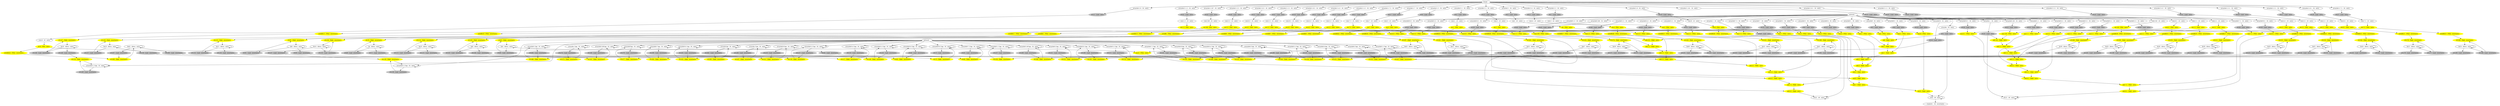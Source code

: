 digraph G {
		"arrayidx11.1.2 : 34 : entry" -> "$%45 : Load : entry" 
		"$%45 : Load : entry" [color = gray style=filled];
		"$%45 : Load : entry" -> "conv.1.2 : 43 : entry" 
		"conv.1.2 : 43 : entry" -> "div.1.2 : FDiv : entry" 
		"div.1.2 : FDiv : entry" [color = yellow style=filled];
		"div.1.2 : FDiv : entry" -> "mul.1.2 : FMul : entry" 
		"div.1.2 : FDiv : entry" -> "m0diffe15 : FMul : invertentry" 
		"mul.1.2 : FMul : entry" [color = yellow style=filled];
		"mul.1.2 : FMul : entry" -> "add.1.2 : FAdd : entry" 
		"add.1.2 : FAdd : entry" [color = yellow style=filled];
		"add.1.2 : FAdd : entry" -> "add.2.2 : FAdd : entry" 
		"arrayidx9.2.2 : 34 : entry" -> "$%46 : Load : entry" 
		"$%46 : Load : entry" [color = gray style=filled];
		"$%46 : Load : entry" -> "mul.2.2 : FMul : entry" 
		"arrayidx11.2.2 : 34 : entry" -> "$%47 : Load : entry" 
		"$%47 : Load : entry" [color = gray style=filled];
		"$%47 : Load : entry" -> "conv.2.2 : 43 : entry" 
		"conv.2.2 : 43 : entry" -> "div.2.2 : FDiv : entry" 
		"div.2.2 : FDiv : entry" [color = yellow style=filled];
		"div.2.2 : FDiv : entry" -> "mul.2.2 : FMul : entry" 
		"div.2.2 : FDiv : entry" -> "m0diffe13 : FMul : invertentry" 
		"mul.2.2 : FMul : entry" [color = yellow style=filled];
		"mul.2.2 : FMul : entry" -> "add.2.2 : FAdd : entry" 
		"add.2.2 : FAdd : entry" [color = yellow style=filled];
		"add.2.2 : FAdd : entry" -> "add.3.2 : FAdd : entry" 
		"arrayidx9.3.2 : 34 : entry" -> "$%48 : Load : entry" 
		"$%48 : Load : entry" [color = gray style=filled];
		"$%48 : Load : entry" -> "mul.3.2 : FMul : entry" 
		"arrayidx11.3.2 : 34 : entry" -> "$%49 : Load : entry" 
		"$%49 : Load : entry" [color = gray style=filled];
		"$%49 : Load : entry" -> "conv.3.2 : 43 : entry" 
		"conv.3.2 : 43 : entry" -> "div.3.2 : FDiv : entry" 
		"div.3.2 : FDiv : entry" [color = yellow style=filled];
		"div.3.2 : FDiv : entry" -> "mul.3.2 : FMul : entry" 
		"div.3.2 : FDiv : entry" -> "m0diffe11 : FMul : invertentry" 
		"mul.3.2 : FMul : entry" [color = yellow style=filled];
		"mul.3.2 : FMul : entry" -> "add.3.2 : FAdd : entry" 
		"add.3.2 : FAdd : entry" [color = yellow style=filled];
		"add.3.2 : FAdd : entry" -> "add.4.2 : FAdd : entry" 
		"arrayidx9.4.2 : 34 : entry" -> "$%50 : Load : entry" 
		"$%50 : Load : entry" [color = gray style=filled];
		"$%50 : Load : entry" -> "mul.4.2 : FMul : entry" 
		"arrayidx11.4.2 : 34 : entry" -> "$%51 : Load : entry" 
		"$%51 : Load : entry" [color = gray style=filled];
		"$%51 : Load : entry" -> "conv.4.2 : 43 : entry" 
		"conv.4.2 : 43 : entry" -> "div.4.2 : FDiv : entry" 
		"div.4.2 : FDiv : entry" [color = yellow style=filled];
		"div.4.2 : FDiv : entry" -> "mul.4.2 : FMul : entry" 
		"div.4.2 : FDiv : entry" -> "m0diffe9 : FMul : invertentry" 
		"mul.4.2 : FMul : entry" [color = yellow style=filled];
		"mul.4.2 : FMul : entry" -> "add.4.2 : FAdd : entry" 
		"add.4.2 : FAdd : entry" [color = yellow style=filled];
		"add.4.2 : FAdd : entry" -> "add.5.2 : FAdd : entry" 
		"arrayidx9.5.2 : 34 : entry" -> "$%52 : Load : entry" 
		"$%52 : Load : entry" [color = gray style=filled];
		"$%52 : Load : entry" -> "mul.5.2 : FMul : entry" 
		"arrayidx11.5.2 : 34 : entry" -> "$%53 : Load : entry" 
		"$%53 : Load : entry" [color = gray style=filled];
		"$%53 : Load : entry" -> "conv.5.2 : 43 : entry" 
		"conv.5.2 : 43 : entry" -> "div.5.2 : FDiv : entry" 
		"div.5.2 : FDiv : entry" [color = yellow style=filled];
		"div.5.2 : FDiv : entry" -> "mul.5.2 : FMul : entry" 
		"div.5.2 : FDiv : entry" -> "m0diffe7 : FMul : invertentry" 
		"mul.5.2 : FMul : entry" [color = yellow style=filled];
		"mul.5.2 : FMul : entry" -> "add.5.2 : FAdd : entry" 
		"add.5.2 : FAdd : entry" [color = yellow style=filled];
		"add.5.2 : FAdd : entry" -> "add.6.2 : FAdd : entry" 
		"arrayidx9.6.2 : 34 : entry" -> "$%54 : Load : entry" 
		"$%54 : Load : entry" [color = gray style=filled];
		"$%54 : Load : entry" -> "mul.6.2 : FMul : entry" 
		"arrayidx11.6.2 : 34 : entry" -> "$%55 : Load : entry" 
		"$%55 : Load : entry" [color = gray style=filled];
		"$%55 : Load : entry" -> "conv.6.2 : 43 : entry" 
		"conv.6.2 : 43 : entry" -> "div.6.2 : FDiv : entry" 
		"div.6.2 : FDiv : entry" [color = yellow style=filled];
		"div.6.2 : FDiv : entry" -> "mul.6.2 : FMul : entry" 
		"div.6.2 : FDiv : entry" -> "m0diffe5 : FMul : invertentry" 
		"mul.6.2 : FMul : entry" [color = yellow style=filled];
		"mul.6.2 : FMul : entry" -> "add.6.2 : FAdd : entry" 
		"add.6.2 : FAdd : entry" [color = yellow style=filled];
		"add.6.2 : FAdd : entry" -> "add.7.2 : FAdd : entry" 
		"arrayidx9.7.2 : 34 : entry" -> "$%56 : Load : entry" 
		"$%56 : Load : entry" [color = gray style=filled];
		"$%56 : Load : entry" -> "mul.7.2 : FMul : entry" 
		"arrayidx11.7.2 : 34 : entry" -> "$%57 : Load : entry" 
		"$%57 : Load : entry" [color = gray style=filled];
		"$%57 : Load : entry" -> "conv.7.2 : 43 : entry" 
		"conv.7.2 : 43 : entry" -> "div.7.2 : FDiv : entry" 
		"div.7.2 : FDiv : entry" [color = yellow style=filled];
		"div.7.2 : FDiv : entry" -> "mul.7.2 : FMul : entry" 
		"div.7.2 : FDiv : entry" -> "m0diffe3 : FMul : invertentry" 
		"mul.7.2 : FMul : entry" [color = yellow style=filled];
		"mul.7.2 : FMul : entry" -> "add.7.2 : FAdd : entry" 
		"add.7.2 : FAdd : entry" [color = yellow style=filled];
		"add.7.2 : FAdd : entry" -> "add.8.2 : FAdd : entry" 
		"arrayidx9.8.2 : 34 : entry" -> "$%58 : Load : entry" 
		"$%72 : Load : invertentry" [color = gray style=filled];
		"$%72 : Load : invertentry" -> "$%73 : FAdd : invertentry" 
		"$%127 : Load : invertentry" [color = gray style=filled];
		"$%127 : Load : invertentry" -> "$%128 : FAdd : invertentry" 
		"conv.3 : 43 : entry" -> "div.3 : FDiv : entry" 
		"add.3 : FAdd : entry" [color = yellow style=filled];
		"add.3 : FAdd : entry" -> "add.4 : FAdd : entry" 
		"arrayidx9.4 : 34 : entry" -> "$%10 : Load : entry" 
		"$%10 : Load : entry" [color = gray style=filled];
		"$%10 : Load : entry" -> "mul.4 : FMul : entry" 
		"arrayidx11.4 : 34 : entry" -> "$%11 : Load : entry" 
		"$%11 : Load : entry" [color = gray style=filled];
		"$%11 : Load : entry" -> "conv.4 : 43 : entry" 
		"conv.4 : 43 : entry" -> "div.4 : FDiv : entry" 
		"div.4 : FDiv : entry" [color = yellow style=filled];
		"div.4 : FDiv : entry" -> "mul.4 : FMul : entry" 
		"div.4 : FDiv : entry" -> "m0diffe48 : FMul : invertentry" 
		"mul.4 : FMul : entry" [color = yellow style=filled];
		"mul.4 : FMul : entry" -> "add.4 : FAdd : entry" 
		"add.4 : FAdd : entry" [color = yellow style=filled];
		"add.4 : FAdd : entry" -> "add.5 : FAdd : entry" 
		"arrayidx9.5 : 34 : entry" -> "$%12 : Load : entry" 
		"$%12 : Load : entry" [color = gray style=filled];
		"$%12 : Load : entry" -> "mul.5 : FMul : entry" 
		"arrayidx11.5 : 34 : entry" -> "$%13 : Load : entry" 
		"$%13 : Load : entry" [color = gray style=filled];
		"$%13 : Load : entry" -> "conv.5 : 43 : entry" 
		"conv.5 : 43 : entry" -> "div.5 : FDiv : entry" 
		"div.5 : FDiv : entry" [color = yellow style=filled];
		"div.5 : FDiv : entry" -> "mul.5 : FMul : entry" 
		"div.5 : FDiv : entry" -> "m0diffe46 : FMul : invertentry" 
		"mul.5 : FMul : entry" [color = yellow style=filled];
		"mul.5 : FMul : entry" -> "add.5 : FAdd : entry" 
		"add.5 : FAdd : entry" [color = yellow style=filled];
		"add.5 : FAdd : entry" -> "add.6 : FAdd : entry" 
		"arrayidx9.6 : 34 : entry" -> "$%14 : Load : entry" 
		"$%14 : Load : entry" [color = gray style=filled];
		"$%14 : Load : entry" -> "mul.6 : FMul : entry" 
		"arrayidx11.6 : 34 : entry" -> "$%15 : Load : entry" 
		"$%15 : Load : entry" [color = gray style=filled];
		"$%15 : Load : entry" -> "conv.6 : 43 : entry" 
		"conv.6 : 43 : entry" -> "div.6 : FDiv : entry" 
		"div.6 : FDiv : entry" [color = yellow style=filled];
		"div.6 : FDiv : entry" -> "mul.6 : FMul : entry" 
		"div.6 : FDiv : entry" -> "m0diffe44 : FMul : invertentry" 
		"mul.6 : FMul : entry" [color = yellow style=filled];
		"mul.6 : FMul : entry" -> "add.6 : FAdd : entry" 
		"add.6 : FAdd : entry" [color = yellow style=filled];
		"add.6 : FAdd : entry" -> "add.7 : FAdd : entry" 
		"arrayidx9.7 : 34 : entry" -> "$%16 : Load : entry" 
		"$%16 : Load : entry" [color = gray style=filled];
		"$%16 : Load : entry" -> "mul.7 : FMul : entry" 
		"arrayidx11.7 : 34 : entry" -> "$%17 : Load : entry" 
		"$%17 : Load : entry" [color = gray style=filled];
		"$%17 : Load : entry" -> "conv.7 : 43 : entry" 
		"conv.7 : 43 : entry" -> "div.7 : FDiv : entry" 
		"add.6.1 : FAdd : entry" [color = yellow style=filled];
		"add.6.1 : FAdd : entry" -> "add.7.1 : FAdd : entry" 
		"arrayidx9.7.1 : 34 : entry" -> "$%36 : Load : entry" 
		"$%36 : Load : entry" [color = gray style=filled];
		"$%36 : Load : entry" -> "mul.7.1 : FMul : entry" 
		"arrayidx11.7.1 : 34 : entry" -> "$%37 : Load : entry" 
		"$%37 : Load : entry" [color = gray style=filled];
		"$%37 : Load : entry" -> "conv.7.1 : 43 : entry" 
		"conv.7.1 : 43 : entry" -> "div.7.1 : FDiv : entry" 
		"div.7.1 : FDiv : entry" [color = yellow style=filled];
		"div.7.1 : FDiv : entry" -> "mul.7.1 : FMul : entry" 
		"div.7.1 : FDiv : entry" -> "m0diffe23 : FMul : invertentry" 
		"mul.7.1 : FMul : entry" [color = yellow style=filled];
		"mul.7.1 : FMul : entry" -> "add.7.1 : FAdd : entry" 
		"div.7 : FDiv : entry" [color = yellow style=filled];
		"div.7 : FDiv : entry" -> "mul.7 : FMul : entry" 
		"div.7 : FDiv : entry" -> "m0diffe42 : FMul : invertentry" 
		"mul.7 : FMul : entry" [color = yellow style=filled];
		"mul.7 : FMul : entry" -> "add.7 : FAdd : entry" 
		"add.7 : FAdd : entry" [color = yellow style=filled];
		"add.7 : FAdd : entry" -> "add.8 : FAdd : entry" 
		"arrayidx9.8 : 34 : entry" -> "$%18 : Load : entry" 
		"$%18 : Load : entry" [color = gray style=filled];
		"$%18 : Load : entry" -> "mul.8 : FMul : entry" 
		"arrayidx11.8 : 34 : entry" -> "$%19 : Load : entry" 
		"$%19 : Load : entry" [color = gray style=filled];
		"$%19 : Load : entry" -> "conv.8 : 43 : entry" 
		"conv.8 : 43 : entry" -> "div.8 : FDiv : entry" 
		"div.8 : FDiv : entry" [color = yellow style=filled];
		"div.8 : FDiv : entry" -> "mul.8 : FMul : entry" 
		"div.8 : FDiv : entry" -> "m0diffe40 : FMul : invertentry" 
		"mul.8 : FMul : entry" [color = yellow style=filled];
		"mul.8 : FMul : entry" -> "add.8 : FAdd : entry" 
		"add.8 : FAdd : entry" [color = yellow style=filled];
		"add.8 : FAdd : entry" -> "$%0 : 49 : entry" 
		"arrayidx.1 : 34 : entry" -> "$%20 : Load : entry" 
		"$%20 : Load : entry" [color = gray style=filled];
		"$%20 : Load : entry" -> "add.145 : FAdd : entry" 
		"$%20 : Load : entry" -> "$%21 : 49 : entry" 
		"$%21 : 49 : entry" -> "$%21 : 49 : entry" 
		"arrayidx9.140 : 34 : entry" -> "$%22 : Load : entry" 
		"$%22 : Load : entry" [color = gray style=filled];
		"$%22 : Load : entry" -> "mul.144 : FMul : entry" 
		"arrayidx11.141 : 34 : entry" -> "$%23 : Load : entry" 
		"$%23 : Load : entry" [color = gray style=filled];
		"$%23 : Load : entry" -> "conv.142 : 43 : entry" 
		"conv.142 : 43 : entry" -> "div.143 : FDiv : entry" 
		"div.143 : FDiv : entry" [color = yellow style=filled];
		"div.143 : FDiv : entry" -> "mul.144 : FMul : entry" 
		"div.143 : FDiv : entry" -> "m0diffe38 : FMul : invertentry" 
		"mul.144 : FMul : entry" [color = yellow style=filled];
		"mul.144 : FMul : entry" -> "add.145 : FAdd : entry" 
		"add.145 : FAdd : entry" [color = yellow style=filled];
		"add.145 : FAdd : entry" -> "add.1.1 : FAdd : entry" 
		"arrayidx9.1.1 : 34 : entry" -> "$%24 : Load : entry" 
		"$%24 : Load : entry" [color = gray style=filled];
		"$%24 : Load : entry" -> "mul.1.1 : FMul : entry" 
		"$%58 : Load : entry" [color = gray style=filled];
		"$%58 : Load : entry" -> "mul.8.2 : FMul : entry" 
		"arrayidx11.8.2 : 34 : entry" -> "$%59 : Load : entry" 
		"$%59 : Load : entry" [color = gray style=filled];
		"$%59 : Load : entry" -> "conv.8.2 : 43 : entry" 
		"conv.8.2 : 43 : entry" -> "div.8.2 : FDiv : entry" 
		"div.8.2 : FDiv : entry" [color = yellow style=filled];
		"div.8.2 : FDiv : entry" -> "mul.8.2 : FMul : entry" 
		"div.8.2 : FDiv : entry" -> "m0diffe : FMul : invertentry" 
		"mul.8.2 : FMul : entry" [color = yellow style=filled];
		"mul.8.2 : FMul : entry" -> "add.8.2 : FAdd : entry" 
		"add.8.2 : FAdd : entry" [color = yellow style=filled];
		"add.8.2 : FAdd : entry" -> "$%41 : 49 : entry" 
		"arrayidx.1'ipg : 34 : entry" -> "$%274 : Load : invertentry" 
		"arrayidx.1'ipg : 34 : entry" -> "arrayidx.1'ipg : 34 : entry" 
		"arrayidx11.1.1 : 34 : entry" -> "$%25 : Load : entry" 
		"$%25 : Load : entry" [color = gray style=filled];
		"$%25 : Load : entry" -> "conv.1.1 : 43 : entry" 
		"conv.1.1 : 43 : entry" -> "div.1.1 : FDiv : entry" 
		"div.1.1 : FDiv : entry" [color = yellow style=filled];
		"div.1.1 : FDiv : entry" -> "mul.1.1 : FMul : entry" 
		"div.1.1 : FDiv : entry" -> "m0diffe35 : FMul : invertentry" 
		"mul.1.1 : FMul : entry" [color = yellow style=filled];
		"mul.1.1 : FMul : entry" -> "add.1.1 : FAdd : entry" 
		"add.1.1 : FAdd : entry" [color = yellow style=filled];
		"add.1.1 : FAdd : entry" -> "add.2.1 : FAdd : entry" 
		"arrayidx9.2.1 : 34 : entry" -> "$%26 : Load : entry" 
		"$%26 : Load : entry" [color = gray style=filled];
		"$%26 : Load : entry" -> "mul.2.1 : FMul : entry" 
		"arrayidx11.2.1 : 34 : entry" -> "$%27 : Load : entry" 
		"$%27 : Load : entry" [color = gray style=filled];
		"$%27 : Load : entry" -> "conv.2.1 : 43 : entry" 
		"conv.2.1 : 43 : entry" -> "div.2.1 : FDiv : entry" 
		"div.2.1 : FDiv : entry" [color = yellow style=filled];
		"div.2.1 : FDiv : entry" -> "mul.2.1 : FMul : entry" 
		"div.2.1 : FDiv : entry" -> "m0diffe33 : FMul : invertentry" 
		"mul.2.1 : FMul : entry" [color = yellow style=filled];
		"mul.2.1 : FMul : entry" -> "add.2.1 : FAdd : entry" 
		"add.2.1 : FAdd : entry" [color = yellow style=filled];
		"add.2.1 : FAdd : entry" -> "add.3.1 : FAdd : entry" 
		"arrayidx9.3.1 : 34 : entry" -> "$%28 : Load : entry" 
		"$%28 : Load : entry" [color = gray style=filled];
		"$%28 : Load : entry" -> "mul.3.1 : FMul : entry" 
		"arrayidx11.3.1 : 34 : entry" -> "$%29 : Load : entry" 
		"$%29 : Load : entry" [color = gray style=filled];
		"$%29 : Load : entry" -> "conv.3.1 : 43 : entry" 
		"image : " -> "arrayidx11.7.2 : 34 : entry" 
		"image : " -> "arrayidx11.2.2 : 34 : entry" 
		"image : " -> "arrayidx11.6.2 : 34 : entry" 
		"image : " -> "arrayidx11.5.2 : 34 : entry" 
		"image : " -> "arrayidx11.1.2 : 34 : entry" 
		"image : " -> "arrayidx11.4.1 : 34 : entry" 
		"image : " -> "arrayidx11.4 : 34 : entry" 
		"image : " -> "arrayidx11.3 : 34 : entry" 
		"image : " -> "arrayidx11.2 : 34 : entry" 
		"image : " -> "arrayidx11.3.1 : 34 : entry" 
		"image : " -> "arrayidx11.2.1 : 34 : entry" 
		"image : " -> "arrayidx11.4.2 : 34 : entry" 
		"image : " -> "arrayidx11.6.1 : 34 : entry" 
		"image : " -> "arrayidx11.5.1 : 34 : entry" 
		"image : " -> "arrayidx11.8 : 34 : entry" 
		"image : " -> "arrayidx11.7 : 34 : entry" 
		"image : " -> "arrayidx11.1.1 : 34 : entry" 
		"image : " -> "arrayidx11.141 : 34 : entry" 
		"image : " -> "arrayidx11.1 : 34 : entry" 
		"image : " -> "arrayidx11 : 34 : entry" 
		"image : " -> "arrayidx11.6 : 34 : entry" 
		"image : " -> "arrayidx11.5 : 34 : entry" 
		"image : " -> "arrayidx11.247 : 34 : entry" 
		"image : " -> "arrayidx11.3.2 : 34 : entry" 
		"image : " -> "arrayidx11.8.1 : 34 : entry" 
		"image : " -> "arrayidx11.7.1 : 34 : entry" 
		"image : " -> "arrayidx11.8.2 : 34 : entry" 
		"network : " -> "arrayidx9.6 : 34 : entry" 
		"network : " -> "arrayidx9.5 : 34 : entry" 
		"network : " -> "arrayidx9.4 : 34 : entry" 
		"network : " -> "arrayidx9.246 : 34 : entry" 
		"network : " -> "arrayidx.2 : 34 : entry" 
		"network : " -> "arrayidx9.8.1 : 34 : entry" 
		"network : " -> "arrayidx9.7.1 : 34 : entry" 
		"network : " -> "arrayidx.1 : 34 : entry" 
		"network : " -> "arrayidx9.8 : 34 : entry" 
		"network : " -> "arrayidx9.7 : 34 : entry" 
		"network : " -> "arrayidx9.2.1 : 34 : entry" 
		"network : " -> "arrayidx9.1.1 : 34 : entry" 
		"network : " -> "arrayidx9.140 : 34 : entry" 
		"network : " -> "arrayidx9.7.2 : 34 : entry" 
		"network : " -> "arrayidx9.6.2 : 34 : entry" 
		"network : " -> "arrayidx9.5.2 : 34 : entry" 
		"network : " -> "arrayidx9.6.1 : 34 : entry" 
		"network : " -> "arrayidx9.5.1 : 34 : entry" 
		"network : " -> "arrayidx9.4.1 : 34 : entry" 
		"network : " -> "arrayidx9.3.1 : 34 : entry" 
		"network : " -> "arrayidx9.3 : 34 : entry" 
		"network : " -> "arrayidx9.2 : 34 : entry" 
		"network : " -> "arrayidx9.1 : 34 : entry" 
		"network : " -> "arrayidx9 : 34 : entry" 
		"network : " -> "arrayidx : 34 : entry" 
		"network : " -> "arrayidx9.4.2 : 34 : entry" 
		"network : " -> "arrayidx9.3.2 : 34 : entry" 
		"network : " -> "arrayidx9.2.2 : 34 : entry" 
		"network : " -> "arrayidx9.1.2 : 34 : entry" 
		"network : " -> "arrayidx9.8.2 : 34 : entry" 
		"network' : " -> "arrayidx9.6'ipg : 34 : entry" 
		"network' : " -> "arrayidx9.7'ipg : 34 : entry" 
		"network' : " -> "arrayidx9.8'ipg : 34 : entry" 
		"network' : " -> "arrayidx9.4.1'ipg : 34 : entry" 
		"network' : " -> "arrayidx9.5.1'ipg : 34 : entry" 
		"network' : " -> "arrayidx9.6.1'ipg : 34 : entry" 
		"network' : " -> "arrayidx9.7.1'ipg : 34 : entry" 
		"network' : " -> "arrayidx9.8.1'ipg : 34 : entry" 
		"network' : " -> "arrayidx'ipg : 34 : entry" 
		"network' : " -> "arrayidx9'ipg : 34 : entry" 
		"network' : " -> "arrayidx9.1'ipg : 34 : entry" 
		"network' : " -> "arrayidx9.2'ipg : 34 : entry" 
		"network' : " -> "arrayidx9.3'ipg : 34 : entry" 
		"network' : " -> "arrayidx9.4'ipg : 34 : entry" 
		"network' : " -> "arrayidx9.5'ipg : 34 : entry" 
		"network' : " -> "arrayidx9.4.2'ipg : 34 : entry" 
		"network' : " -> "arrayidx9.5.2'ipg : 34 : entry" 
		"network' : " -> "arrayidx9.6.2'ipg : 34 : entry" 
		"network' : " -> "arrayidx9.7.2'ipg : 34 : entry" 
		"network' : " -> "arrayidx9.8.2'ipg : 34 : entry" 
		"network' : " -> "arrayidx.2'ipg : 34 : entry" 
		"network' : " -> "arrayidx9.246'ipg : 34 : entry" 
		"network' : " -> "arrayidx9.1.2'ipg : 34 : entry" 
		"network' : " -> "arrayidx9.2.2'ipg : 34 : entry" 
		"network' : " -> "arrayidx9.3.2'ipg : 34 : entry" 
		"network' : " -> "arrayidx.1'ipg : 34 : entry" 
		"network' : " -> "arrayidx9.140'ipg : 34 : entry" 
		"network' : " -> "arrayidx9.1.1'ipg : 34 : entry" 
		"network' : " -> "arrayidx9.2.1'ipg : 34 : entry" 
		"network' : " -> "arrayidx9.3.1'ipg : 34 : entry" 
		"arrayidx11.2 : 34 : entry" -> "$%7 : Load : entry" 
		"$%0 : 49 : entry" -> "$%0 : 49 : entry" 
		"$%0 : 49 : entry" -> "<badref> : 56 : invertentry" 
		"arrayidx : 34 : entry" -> "$%1 : Load : entry" 
		"$%1 : Load : entry" [color = gray style=filled];
		"$%1 : Load : entry" -> "add : FAdd : entry" 
		"$%1 : Load : entry" -> "$%0 : 49 : entry" 
		"arrayidx9 : 34 : entry" -> "$%2 : Load : entry" 
		"$%2 : Load : entry" [color = gray style=filled];
		"$%2 : Load : entry" -> "mul : FMul : entry" 
		"arrayidx11 : 34 : entry" -> "$%3 : Load : entry" 
		"$%3 : Load : entry" [color = gray style=filled];
		"$%3 : Load : entry" -> "conv : 43 : entry" 
		"conv : 43 : entry" -> "div : FDiv : entry" 
		"conv.3.1 : 43 : entry" -> "div.3.1 : FDiv : entry" 
		"div.3.1 : FDiv : entry" [color = yellow style=filled];
		"div.3.1 : FDiv : entry" -> "mul.3.1 : FMul : entry" 
		"div.3.1 : FDiv : entry" -> "m0diffe31 : FMul : invertentry" 
		"mul.3.1 : FMul : entry" [color = yellow style=filled];
		"mul.3.1 : FMul : entry" -> "add.3.1 : FAdd : entry" 
		"add.3.1 : FAdd : entry" [color = yellow style=filled];
		"add.3.1 : FAdd : entry" -> "add.4.1 : FAdd : entry" 
		"arrayidx9.4.1 : 34 : entry" -> "$%30 : Load : entry" 
		"$%30 : Load : entry" [color = gray style=filled];
		"$%30 : Load : entry" -> "mul.4.1 : FMul : entry" 
		"arrayidx11.4.1 : 34 : entry" -> "$%31 : Load : entry" 
		"$%31 : Load : entry" [color = gray style=filled];
		"$%31 : Load : entry" -> "conv.4.1 : 43 : entry" 
		"conv.4.1 : 43 : entry" -> "div.4.1 : FDiv : entry" 
		"div.4.1 : FDiv : entry" [color = yellow style=filled];
		"div.4.1 : FDiv : entry" -> "mul.4.1 : FMul : entry" 
		"div.4.1 : FDiv : entry" -> "m0diffe29 : FMul : invertentry" 
		"mul.4.1 : FMul : entry" [color = yellow style=filled];
		"mul.4.1 : FMul : entry" -> "add.4.1 : FAdd : entry" 
		"add.4.1 : FAdd : entry" [color = yellow style=filled];
		"add.4.1 : FAdd : entry" -> "add.5.1 : FAdd : entry" 
		"arrayidx9.5.1 : 34 : entry" -> "$%32 : Load : entry" 
		"$%32 : Load : entry" [color = gray style=filled];
		"$%32 : Load : entry" -> "mul.5.1 : FMul : entry" 
		"arrayidx11.5.1 : 34 : entry" -> "$%33 : Load : entry" 
		"$%33 : Load : entry" [color = gray style=filled];
		"$%33 : Load : entry" -> "conv.5.1 : 43 : entry" 
		"conv.5.1 : 43 : entry" -> "div.5.1 : FDiv : entry" 
		"div.5.1 : FDiv : entry" [color = yellow style=filled];
		"div.5.1 : FDiv : entry" -> "mul.5.1 : FMul : entry" 
		"div.5.1 : FDiv : entry" -> "m0diffe27 : FMul : invertentry" 
		"mul.5.1 : FMul : entry" [color = yellow style=filled];
		"mul.5.1 : FMul : entry" -> "add.5.1 : FAdd : entry" 
		"add.5.1 : FAdd : entry" [color = yellow style=filled];
		"add.5.1 : FAdd : entry" -> "add.6.1 : FAdd : entry" 
		"arrayidx9.6.1 : 34 : entry" -> "$%34 : Load : entry" 
		"m0diffe7 : FMul : invertentry" [color = yellow style=filled];
		"m0diffe7 : FMul : invertentry" -> "$%103 : FAdd : invertentry" 
		"'de8 : Alloca : entry" -> "'de8 : Alloca : entry" 
		"'de8 : Alloca : entry" -> "$%104 : Load : invertentry" 
		"'de8 : Alloca : entry" -> "$%102 : Load : invertentry" 
		"$%102 : Load : invertentry" [color = gray style=filled];
		"$%102 : Load : invertentry" -> "$%103 : FAdd : invertentry" 
		"$%103 : FAdd : invertentry" [color = yellow style=filled];
		"$%103 : FAdd : invertentry" -> "'de8 : Alloca : entry" 
		"arrayidx9.5.2'ipg : 34 : entry" -> "$%105 : Load : invertentry" 
		"arrayidx9.5.2'ipg : 34 : entry" -> "arrayidx9.5.2'ipg : 34 : entry" 
		"$%106 : FAdd : invertentry" [color = yellow style=filled];
		"$%106 : FAdd : invertentry" -> "arrayidx9.5.2'ipg : 34 : entry" 
		"$%34 : Load : entry" [color = gray style=filled];
		"$%34 : Load : entry" -> "mul.6.1 : FMul : entry" 
		"arrayidx11.6.1 : 34 : entry" -> "$%35 : Load : entry" 
		"$%35 : Load : entry" [color = gray style=filled];
		"$%35 : Load : entry" -> "conv.6.1 : 43 : entry" 
		"conv.6.1 : 43 : entry" -> "div.6.1 : FDiv : entry" 
		"div.6.1 : FDiv : entry" [color = yellow style=filled];
		"div.6.1 : FDiv : entry" -> "mul.6.1 : FMul : entry" 
		"div.6.1 : FDiv : entry" -> "m0diffe25 : FMul : invertentry" 
		"mul.6.1 : FMul : entry" [color = yellow style=filled];
		"mul.6.1 : FMul : entry" -> "add.6.1 : FAdd : entry" 
		"$%38 : Load : entry" [color = gray style=filled];
		"$%38 : Load : entry" -> "mul.8.1 : FMul : entry" 
		"div : FDiv : entry" [color = yellow style=filled];
		"div : FDiv : entry" -> "mul : FMul : entry" 
		"div : FDiv : entry" -> "m0diffe57 : FMul : invertentry" 
		"mul : FMul : entry" [color = yellow style=filled];
		"mul : FMul : entry" -> "add : FAdd : entry" 
		"add : FAdd : entry" [color = yellow style=filled];
		"add : FAdd : entry" -> "add.1 : FAdd : entry" 
		"arrayidx9.1 : 34 : entry" -> "$%4 : Load : entry" 
		"$%4 : Load : entry" [color = gray style=filled];
		"$%4 : Load : entry" -> "mul.1 : FMul : entry" 
		"arrayidx11.1 : 34 : entry" -> "$%5 : Load : entry" 
		"$%5 : Load : entry" [color = gray style=filled];
		"$%5 : Load : entry" -> "conv.1 : 43 : entry" 
		"conv.1 : 43 : entry" -> "div.1 : FDiv : entry" 
		"div.3 : FDiv : entry" [color = yellow style=filled];
		"div.3 : FDiv : entry" -> "mul.3 : FMul : entry" 
		"div.3 : FDiv : entry" -> "m0diffe50 : FMul : invertentry" 
		"mul.3 : FMul : entry" [color = yellow style=filled];
		"mul.3 : FMul : entry" -> "add.3 : FAdd : entry" 
		"div.1 : FDiv : entry" [color = yellow style=filled];
		"div.1 : FDiv : entry" -> "mul.1 : FMul : entry" 
		"div.1 : FDiv : entry" -> "m0diffe54 : FMul : invertentry" 
		"mul.1 : FMul : entry" [color = yellow style=filled];
		"mul.1 : FMul : entry" -> "add.1 : FAdd : entry" 
		"add.1 : FAdd : entry" [color = yellow style=filled];
		"add.1 : FAdd : entry" -> "add.2 : FAdd : entry" 
		"arrayidx9.2 : 34 : entry" -> "$%6 : Load : entry" 
		"$%6 : Load : entry" [color = gray style=filled];
		"$%6 : Load : entry" -> "mul.2 : FMul : entry" 
		"$%7 : Load : entry" [color = gray style=filled];
		"$%7 : Load : entry" -> "conv.2 : 43 : entry" 
		"conv.2 : 43 : entry" -> "div.2 : FDiv : entry" 
		"div.2 : FDiv : entry" [color = yellow style=filled];
		"div.2 : FDiv : entry" -> "mul.2 : FMul : entry" 
		"div.2 : FDiv : entry" -> "m0diffe52 : FMul : invertentry" 
		"mul.2 : FMul : entry" [color = yellow style=filled];
		"mul.2 : FMul : entry" -> "add.2 : FAdd : entry" 
		"add.2 : FAdd : entry" [color = yellow style=filled];
		"add.2 : FAdd : entry" -> "add.3 : FAdd : entry" 
		"arrayidx9.3 : 34 : entry" -> "$%8 : Load : entry" 
		"$%8 : Load : entry" [color = gray style=filled];
		"$%8 : Load : entry" -> "mul.3 : FMul : entry" 
		"arrayidx11.3 : 34 : entry" -> "$%9 : Load : entry" 
		"$%9 : Load : entry" [color = gray style=filled];
		"$%9 : Load : entry" -> "conv.3 : 43 : entry" 
		"add.7.1 : FAdd : entry" [color = yellow style=filled];
		"add.7.1 : FAdd : entry" -> "add.8.1 : FAdd : entry" 
		"arrayidx9.8.1 : 34 : entry" -> "$%38 : Load : entry" 
		"arrayidx11.8.1 : 34 : entry" -> "$%39 : Load : entry" 
		"$%39 : Load : entry" [color = gray style=filled];
		"$%39 : Load : entry" -> "conv.8.1 : 43 : entry" 
		"conv.8.1 : 43 : entry" -> "div.8.1 : FDiv : entry" 
		"div.8.1 : FDiv : entry" [color = yellow style=filled];
		"div.8.1 : FDiv : entry" -> "mul.8.1 : FMul : entry" 
		"div.8.1 : FDiv : entry" -> "m0diffe21 : FMul : invertentry" 
		"mul.8.1 : FMul : entry" [color = yellow style=filled];
		"mul.8.1 : FMul : entry" -> "add.8.1 : FAdd : entry" 
		"add.8.1 : FAdd : entry" [color = yellow style=filled];
		"add.8.1 : FAdd : entry" -> "$%21 : 49 : entry" 
		"arrayidx.2 : 34 : entry" -> "$%40 : Load : entry" 
		"$%40 : Load : entry" [color = gray style=filled];
		"$%40 : Load : entry" -> "add.251 : FAdd : entry" 
		"$%40 : Load : entry" -> "$%41 : 49 : entry" 
		"$%41 : 49 : entry" -> "$%41 : 49 : entry" 
		"arrayidx9.246 : 34 : entry" -> "$%42 : Load : entry" 
		"$%42 : Load : entry" [color = gray style=filled];
		"$%42 : Load : entry" -> "mul.250 : FMul : entry" 
		"arrayidx11.247 : 34 : entry" -> "$%43 : Load : entry" 
		"$%43 : Load : entry" [color = gray style=filled];
		"$%43 : Load : entry" -> "conv.248 : 43 : entry" 
		"conv.248 : 43 : entry" -> "div.249 : FDiv : entry" 
		"div.249 : FDiv : entry" [color = yellow style=filled];
		"div.249 : FDiv : entry" -> "mul.250 : FMul : entry" 
		"div.249 : FDiv : entry" -> "m0diffe18 : FMul : invertentry" 
		"mul.250 : FMul : entry" [color = yellow style=filled];
		"mul.250 : FMul : entry" -> "add.251 : FAdd : entry" 
		"add.251 : FAdd : entry" [color = yellow style=filled];
		"add.251 : FAdd : entry" -> "add.1.2 : FAdd : entry" 
		"arrayidx9.1.2 : 34 : entry" -> "$%44 : Load : entry" 
		"$%44 : Load : entry" [color = gray style=filled];
		"$%44 : Load : entry" -> "mul.1.2 : FMul : entry" 
		"m0diffe23 : FMul : invertentry" [color = yellow style=filled];
		"m0diffe23 : FMul : invertentry" -> "$%189 : FAdd : invertentry" 
		"'de24 : Alloca : entry" -> "'de24 : Alloca : entry" 
		"'de24 : Alloca : entry" -> "$%190 : Load : invertentry" 
		"'de24 : Alloca : entry" -> "$%188 : Load : invertentry" 
		"$%188 : Load : invertentry" [color = gray style=filled];
		"$%188 : Load : invertentry" -> "$%189 : FAdd : invertentry" 
		"$%189 : FAdd : invertentry" [color = yellow style=filled];
		"$%189 : FAdd : invertentry" -> "'de24 : Alloca : entry" 
		"m0diffe25 : FMul : invertentry" [color = yellow style=filled];
		"m0diffe25 : FMul : invertentry" -> "$%200 : FAdd : invertentry" 
		"'de26 : Alloca : entry" -> "'de26 : Alloca : entry" 
		"'de26 : Alloca : entry" -> "$%201 : Load : invertentry" 
		"'de26 : Alloca : entry" -> "$%199 : Load : invertentry" 
		"$%199 : Load : invertentry" [color = gray style=filled];
		"$%199 : Load : invertentry" -> "$%200 : FAdd : invertentry" 
		"$%200 : FAdd : invertentry" [color = yellow style=filled];
		"$%200 : FAdd : invertentry" -> "'de26 : Alloca : entry" 
		"arrayidx9.6.1'ipg : 34 : entry" -> "$%202 : Load : invertentry" 
		"arrayidx9.6.1'ipg : 34 : entry" -> "arrayidx9.6.1'ipg : 34 : entry" 
		"$%192 : FAdd : invertentry" [color = yellow style=filled];
		"$%192 : FAdd : invertentry" -> "arrayidx9.7.1'ipg : 34 : entry" 
		"$%190 : Load : invertentry" [color = gray style=filled];
		"$%190 : Load : invertentry" -> "$%192 : FAdd : invertentry" 
		"$%203 : FAdd : invertentry" [color = yellow style=filled];
		"$%203 : FAdd : invertentry" -> "arrayidx9.6.1'ipg : 34 : entry" 
		"m0diffe27 : FMul : invertentry" [color = yellow style=filled];
		"m0diffe27 : FMul : invertentry" -> "$%211 : FAdd : invertentry" 
		"'de28 : Alloca : entry" -> "'de28 : Alloca : entry" 
		"'de28 : Alloca : entry" -> "$%212 : Load : invertentry" 
		"'de28 : Alloca : entry" -> "$%210 : Load : invertentry" 
		"$%210 : Load : invertentry" [color = gray style=filled];
		"$%210 : Load : invertentry" -> "$%211 : FAdd : invertentry" 
		"$%211 : FAdd : invertentry" [color = yellow style=filled];
		"$%211 : FAdd : invertentry" -> "'de28 : Alloca : entry" 
		"$%214 : FAdd : invertentry" [color = yellow style=filled];
		"$%214 : FAdd : invertentry" -> "arrayidx9.5.1'ipg : 34 : entry" 
		"m0diffe29 : FMul : invertentry" [color = yellow style=filled];
		"m0diffe29 : FMul : invertentry" -> "$%222 : FAdd : invertentry" 
		"arrayidx9.4.1'ipg : 34 : entry" -> "$%224 : Load : invertentry" 
		"arrayidx9.4.1'ipg : 34 : entry" -> "arrayidx9.4.1'ipg : 34 : entry" 
		"arrayidx9.5.1'ipg : 34 : entry" -> "$%213 : Load : invertentry" 
		"arrayidx9.5.1'ipg : 34 : entry" -> "arrayidx9.5.1'ipg : 34 : entry" 
		"$%225 : FAdd : invertentry" [color = yellow style=filled];
		"$%225 : FAdd : invertentry" -> "arrayidx9.4.1'ipg : 34 : entry" 
		"$%212 : Load : invertentry" [color = gray style=filled];
		"$%212 : Load : invertentry" -> "$%214 : FAdd : invertentry" 
		"$%221 : Load : invertentry" [color = gray style=filled];
		"$%221 : Load : invertentry" -> "$%222 : FAdd : invertentry" 
		"$%222 : FAdd : invertentry" [color = yellow style=filled];
		"$%222 : FAdd : invertentry" -> "'de30 : Alloca : entry" 
		"m0diffe31 : FMul : invertentry" [color = yellow style=filled];
		"m0diffe31 : FMul : invertentry" -> "$%233 : FAdd : invertentry" 
		"'de32 : Alloca : entry" -> "'de32 : Alloca : entry" 
		"'de32 : Alloca : entry" -> "$%234 : Load : invertentry" 
		"'de32 : Alloca : entry" -> "$%232 : Load : invertentry" 
		"$%232 : Load : invertentry" [color = gray style=filled];
		"$%232 : Load : invertentry" -> "$%233 : FAdd : invertentry" 
		"$%233 : FAdd : invertentry" [color = yellow style=filled];
		"$%233 : FAdd : invertentry" -> "'de32 : Alloca : entry" 
		"$%236 : FAdd : invertentry" [color = yellow style=filled];
		"$%236 : FAdd : invertentry" -> "arrayidx9.3.1'ipg : 34 : entry" 
		"arrayidx9.3.1'ipg : 34 : entry" -> "$%235 : Load : invertentry" 
		"arrayidx9.3.1'ipg : 34 : entry" -> "arrayidx9.3.1'ipg : 34 : entry" 
		"$%223 : Load : invertentry" [color = gray style=filled];
		"$%223 : Load : invertentry" -> "$%225 : FAdd : invertentry" 
		"m0diffe33 : FMul : invertentry" [color = yellow style=filled];
		"m0diffe33 : FMul : invertentry" -> "$%244 : FAdd : invertentry" 
		"'de34 : Alloca : entry" -> "'de34 : Alloca : entry" 
		"'de34 : Alloca : entry" -> "$%245 : Load : invertentry" 
		"'de34 : Alloca : entry" -> "$%243 : Load : invertentry" 
		"$%243 : Load : invertentry" [color = gray style=filled];
		"$%243 : Load : invertentry" -> "$%244 : FAdd : invertentry" 
		"$%244 : FAdd : invertentry" [color = yellow style=filled];
		"$%244 : FAdd : invertentry" -> "'de34 : Alloca : entry" 
		"arrayidx9.2.1'ipg : 34 : entry" -> "$%246 : Load : invertentry" 
		"arrayidx9.2.1'ipg : 34 : entry" -> "arrayidx9.2.1'ipg : 34 : entry" 
		"$%246 : Load : invertentry" [color = gray style=filled];
		"$%246 : Load : invertentry" -> "$%247 : FAdd : invertentry" 
		"$%247 : FAdd : invertentry" [color = yellow style=filled];
		"$%247 : FAdd : invertentry" -> "arrayidx9.2.1'ipg : 34 : entry" 
		"$%234 : Load : invertentry" [color = gray style=filled];
		"$%234 : Load : invertentry" -> "$%236 : FAdd : invertentry" 
		"arrayidx'ipg : 34 : entry" -> "$%382 : Load : invertentry" 
		"arrayidx'ipg : 34 : entry" -> "arrayidx'ipg : 34 : entry" 
		"m0diffe : FMul : invertentry" [color = yellow style=filled];
		"m0diffe : FMul : invertentry" -> "$%70 : FAdd : invertentry" 
		"$%354 : Load : invertentry" [color = gray style=filled];
		"$%354 : Load : invertentry" -> "$%355 : FAdd : invertentry" 
		"$%375 : Load : invertentry" [color = gray style=filled];
		"$%375 : Load : invertentry" -> "$%377 : FAdd : invertentry" 
		"$%299 : Load : invertentry" [color = gray style=filled];
		"$%299 : Load : invertentry" -> "$%300 : FAdd : invertentry" 
		"$%116 : Load : invertentry" [color = gray style=filled];
		"$%116 : Load : invertentry" -> "$%117 : FAdd : invertentry" 
		"$%353 : Load : invertentry" [color = gray style=filled];
		"$%353 : Load : invertentry" -> "$%355 : FAdd : invertentry" 
		"arrayidx.2'ipg : 34 : entry" -> "$%166 : Load : invertentry" 
		"arrayidx.2'ipg : 34 : entry" -> "arrayidx.2'ipg : 34 : entry" 
		"arrayidx9.8.2'ipg : 34 : entry" -> "$%72 : Load : invertentry" 
		"arrayidx9.8.2'ipg : 34 : entry" -> "arrayidx9.8.2'ipg : 34 : entry" 
		"$%126 : Load : invertentry" [color = gray style=filled];
		"$%126 : Load : invertentry" -> "$%128 : FAdd : invertentry" 
		"'de : Alloca : entry" -> "'de : Alloca : entry" 
		"'de : Alloca : entry" -> "$%71 : Load : invertentry" 
		"'de : Alloca : entry" -> "$%69 : Load : invertentry" 
		"'de47 : Alloca : entry" -> "'de47 : Alloca : entry" 
		"'de47 : Alloca : entry" -> "$%320 : Load : invertentry" 
		"'de47 : Alloca : entry" -> "$%318 : Load : invertentry" 
		"$%105 : Load : invertentry" [color = gray style=filled];
		"$%105 : Load : invertentry" -> "$%106 : FAdd : invertentry" 
		"$%94 : Load : invertentry" [color = gray style=filled];
		"$%94 : Load : invertentry" -> "$%95 : FAdd : invertentry" 
		"$%104 : Load : invertentry" [color = gray style=filled];
		"$%104 : Load : invertentry" -> "$%106 : FAdd : invertentry" 
		"$%83 : Load : invertentry" [color = gray style=filled];
		"$%83 : Load : invertentry" -> "$%84 : FAdd : invertentry" 
		"$%179 : Load : invertentry" [color = gray style=filled];
		"$%179 : Load : invertentry" -> "$%181 : FAdd : invertentry" 
		"$%287 : Load : invertentry" [color = gray style=filled];
		"$%287 : Load : invertentry" -> "$%289 : FAdd : invertentry" 
		"$%71 : Load : invertentry" [color = gray style=filled];
		"$%71 : Load : invertentry" -> "$%73 : FAdd : invertentry" 
		"$%274 : Load : invertentry" [color = gray style=filled];
		"$%274 : Load : invertentry" -> "$%275 : FAdd : invertentry" 
		"'de36 : Alloca : entry" -> "'de36 : Alloca : entry" 
		"'de36 : Alloca : entry" -> "$%256 : Load : invertentry" 
		"'de36 : Alloca : entry" -> "$%254 : Load : invertentry" 
		"$%309 : Load : invertentry" [color = gray style=filled];
		"$%309 : Load : invertentry" -> "$%311 : FAdd : invertentry" 
		"$%93 : Load : invertentry" [color = gray style=filled];
		"$%93 : Load : invertentry" -> "$%95 : FAdd : invertentry" 
		"$%166 : Load : invertentry" [color = gray style=filled];
		"$%166 : Load : invertentry" -> "$%167 : FAdd : invertentry" 
		"$%149 : Load : invertentry" [color = gray style=filled];
		"$%149 : Load : invertentry" -> "$%150 : FAdd : invertentry" 
		"$%201 : Load : invertentry" [color = gray style=filled];
		"$%201 : Load : invertentry" -> "$%203 : FAdd : invertentry" 
		"'de30 : Alloca : entry" -> "'de30 : Alloca : entry" 
		"'de30 : Alloca : entry" -> "$%223 : Load : invertentry" 
		"'de30 : Alloca : entry" -> "$%221 : Load : invertentry" 
		"$%320 : Load : invertentry" [color = gray style=filled];
		"$%320 : Load : invertentry" -> "$%322 : FAdd : invertentry" 
		"$%235 : Load : invertentry" [color = gray style=filled];
		"$%235 : Load : invertentry" -> "$%236 : FAdd : invertentry" 
		"$%351 : Load : invertentry" [color = gray style=filled];
		"$%351 : Load : invertentry" -> "$%352 : FAdd : invertentry" 
		"$%257 : Load : invertentry" [color = gray style=filled];
		"$%257 : Load : invertentry" -> "$%258 : FAdd : invertentry" 
		"$%256 : Load : invertentry" [color = gray style=filled];
		"$%256 : Load : invertentry" -> "$%258 : FAdd : invertentry" 
		"$%224 : Load : invertentry" [color = gray style=filled];
		"$%224 : Load : invertentry" -> "$%225 : FAdd : invertentry" 
		"$%82 : Load : invertentry" [color = gray style=filled];
		"$%82 : Load : invertentry" -> "$%84 : FAdd : invertentry" 
		"'de53 : Alloca : entry" -> "'de53 : Alloca : entry" 
		"'de53 : Alloca : entry" -> "$%353 : Load : invertentry" 
		"'de53 : Alloca : entry" -> "$%351 : Load : invertentry" 
		"$%382 : Load : invertentry" [color = gray style=filled];
		"$%382 : Load : invertentry" -> "$%383 : FAdd : invertentry" 
		"$%321 : Load : invertentry" [color = gray style=filled];
		"$%321 : Load : invertentry" -> "$%322 : FAdd : invertentry" 
		"$%245 : Load : invertentry" [color = gray style=filled];
		"$%245 : Load : invertentry" -> "$%247 : FAdd : invertentry" 
		"$%138 : Load : invertentry" [color = gray style=filled];
		"$%138 : Load : invertentry" -> "$%139 : FAdd : invertentry" 
		"$%191 : Load : invertentry" [color = gray style=filled];
		"$%191 : Load : invertentry" -> "$%192 : FAdd : invertentry" 
		"$%148 : Load : invertentry" [color = gray style=filled];
		"$%148 : Load : invertentry" -> "$%150 : FAdd : invertentry" 
		"$%180 : Load : invertentry" [color = gray style=filled];
		"$%180 : Load : invertentry" -> "$%181 : FAdd : invertentry" 
		"$%318 : Load : invertentry" [color = gray style=filled];
		"$%318 : Load : invertentry" -> "$%319 : FAdd : invertentry" 
		"$%254 : Load : invertentry" [color = gray style=filled];
		"$%254 : Load : invertentry" -> "$%255 : FAdd : invertentry" 
		"$%160 : Load : invertentry" [color = gray style=filled];
		"$%160 : Load : invertentry" -> "$%161 : FAdd : invertentry" 
		"$%288 : Load : invertentry" [color = gray style=filled];
		"$%288 : Load : invertentry" -> "$%289 : FAdd : invertentry" 
		"$%115 : Load : invertentry" [color = gray style=filled];
		"$%115 : Load : invertentry" -> "$%117 : FAdd : invertentry" 
		"$%342 : Load : invertentry" [color = gray style=filled];
		"$%342 : Load : invertentry" -> "$%344 : FAdd : invertentry" 
		"$%213 : Load : invertentry" [color = gray style=filled];
		"$%213 : Load : invertentry" -> "$%214 : FAdd : invertentry" 
		"$%202 : Load : invertentry" [color = gray style=filled];
		"$%202 : Load : invertentry" -> "$%203 : FAdd : invertentry" 
		"m0diffe11 : FMul : invertentry" [color = yellow style=filled];
		"m0diffe11 : FMul : invertentry" -> "$%125 : FAdd : invertentry" 
		"'de12 : Alloca : entry" -> "'de12 : Alloca : entry" 
		"'de12 : Alloca : entry" -> "$%126 : Load : invertentry" 
		"'de12 : Alloca : entry" -> "$%124 : Load : invertentry" 
		"$%124 : Load : invertentry" [color = gray style=filled];
		"$%124 : Load : invertentry" -> "$%125 : FAdd : invertentry" 
		"$%125 : FAdd : invertentry" [color = yellow style=filled];
		"$%125 : FAdd : invertentry" -> "'de12 : Alloca : entry" 
		"arrayidx9.3.2'ipg : 34 : entry" -> "$%127 : Load : invertentry" 
		"arrayidx9.3.2'ipg : 34 : entry" -> "arrayidx9.3.2'ipg : 34 : entry" 
		"$%128 : FAdd : invertentry" [color = yellow style=filled];
		"$%128 : FAdd : invertentry" -> "arrayidx9.3.2'ipg : 34 : entry" 
		"arrayidx9.2.2'ipg : 34 : entry" -> "$%138 : Load : invertentry" 
		"arrayidx9.2.2'ipg : 34 : entry" -> "arrayidx9.2.2'ipg : 34 : entry" 
		"$%92 : FAdd : invertentry" [color = yellow style=filled];
		"$%92 : FAdd : invertentry" -> "'de6 : Alloca : entry" 
		"arrayidx9.6.2'ipg : 34 : entry" -> "$%94 : Load : invertentry" 
		"arrayidx9.6.2'ipg : 34 : entry" -> "arrayidx9.6.2'ipg : 34 : entry" 
		"$%95 : FAdd : invertentry" [color = yellow style=filled];
		"$%95 : FAdd : invertentry" -> "arrayidx9.6.2'ipg : 34 : entry" 
		"m0diffe3 : FMul : invertentry" [color = yellow style=filled];
		"m0diffe3 : FMul : invertentry" -> "$%81 : FAdd : invertentry" 
		"'de4 : Alloca : entry" -> "'de4 : Alloca : entry" 
		"'de4 : Alloca : entry" -> "$%82 : Load : invertentry" 
		"'de4 : Alloca : entry" -> "$%80 : Load : invertentry" 
		"m0diffe5 : FMul : invertentry" [color = yellow style=filled];
		"m0diffe5 : FMul : invertentry" -> "$%92 : FAdd : invertentry" 
		"'de6 : Alloca : entry" -> "'de6 : Alloca : entry" 
		"'de6 : Alloca : entry" -> "$%93 : Load : invertentry" 
		"'de6 : Alloca : entry" -> "$%91 : Load : invertentry" 
		"$%91 : Load : invertentry" [color = gray style=filled];
		"$%91 : Load : invertentry" -> "$%92 : FAdd : invertentry" 
		"arrayidx9.7.2'ipg : 34 : entry" -> "$%83 : Load : invertentry" 
		"arrayidx9.7.2'ipg : 34 : entry" -> "arrayidx9.7.2'ipg : 34 : entry" 
		"$%69 : Load : invertentry" [color = gray style=filled];
		"$%69 : Load : invertentry" -> "$%70 : FAdd : invertentry" 
		"$%80 : Load : invertentry" [color = gray style=filled];
		"$%80 : Load : invertentry" -> "$%81 : FAdd : invertentry" 
		"$%81 : FAdd : invertentry" [color = yellow style=filled];
		"$%81 : FAdd : invertentry" -> "'de4 : Alloca : entry" 
		"$%84 : FAdd : invertentry" [color = yellow style=filled];
		"$%84 : FAdd : invertentry" -> "arrayidx9.7.2'ipg : 34 : entry" 
		"m0diffe9 : FMul : invertentry" [color = yellow style=filled];
		"m0diffe9 : FMul : invertentry" -> "$%114 : FAdd : invertentry" 
		"'de10 : Alloca : entry" -> "'de10 : Alloca : entry" 
		"'de10 : Alloca : entry" -> "$%115 : Load : invertentry" 
		"'de10 : Alloca : entry" -> "$%113 : Load : invertentry" 
		"$%113 : Load : invertentry" [color = gray style=filled];
		"$%113 : Load : invertentry" -> "$%114 : FAdd : invertentry" 
		"$%114 : FAdd : invertentry" [color = yellow style=filled];
		"$%114 : FAdd : invertentry" -> "'de10 : Alloca : entry" 
		"arrayidx9.4.2'ipg : 34 : entry" -> "$%116 : Load : invertentry" 
		"arrayidx9.4.2'ipg : 34 : entry" -> "arrayidx9.4.2'ipg : 34 : entry" 
		"$%117 : FAdd : invertentry" [color = yellow style=filled];
		"$%117 : FAdd : invertentry" -> "arrayidx9.4.2'ipg : 34 : entry" 
		"m0diffe18 : FMul : invertentry" [color = yellow style=filled];
		"m0diffe18 : FMul : invertentry" -> "$%158 : FAdd : invertentry" 
		"'de19 : Alloca : entry" -> "'de19 : Alloca : entry" 
		"'de19 : Alloca : entry" -> "$%159 : Load : invertentry" 
		"'de19 : Alloca : entry" -> "$%157 : Load : invertentry" 
		"$%157 : Load : invertentry" [color = gray style=filled];
		"$%157 : Load : invertentry" -> "$%158 : FAdd : invertentry" 
		"$%158 : FAdd : invertentry" [color = yellow style=filled];
		"$%158 : FAdd : invertentry" -> "'de19 : Alloca : entry" 
		"arrayidx9.8.1'ipg : 34 : entry" -> "$%180 : Load : invertentry" 
		"arrayidx9.8.1'ipg : 34 : entry" -> "arrayidx9.8.1'ipg : 34 : entry" 
		"$%167 : FAdd : invertentry" [color = yellow style=filled];
		"$%167 : FAdd : invertentry" -> "arrayidx.2'ipg : 34 : entry" 
		"arrayidx9.246'ipg : 34 : entry" -> "$%160 : Load : invertentry" 
		"arrayidx9.246'ipg : 34 : entry" -> "arrayidx9.246'ipg : 34 : entry" 
		"$%161 : FAdd : invertentry" [color = yellow style=filled];
		"$%161 : FAdd : invertentry" -> "arrayidx9.246'ipg : 34 : entry" 
		"$%159 : Load : invertentry" [color = gray style=filled];
		"$%159 : Load : invertentry" -> "$%161 : FAdd : invertentry" 
		"m0diffe21 : FMul : invertentry" [color = yellow style=filled];
		"m0diffe21 : FMul : invertentry" -> "$%178 : FAdd : invertentry" 
		"'de22 : Alloca : entry" -> "'de22 : Alloca : entry" 
		"'de22 : Alloca : entry" -> "$%179 : Load : invertentry" 
		"'de22 : Alloca : entry" -> "$%177 : Load : invertentry" 
		"$%177 : Load : invertentry" [color = gray style=filled];
		"$%177 : Load : invertentry" -> "$%178 : FAdd : invertentry" 
		"$%178 : FAdd : invertentry" [color = yellow style=filled];
		"$%178 : FAdd : invertentry" -> "'de22 : Alloca : entry" 
		"$%181 : FAdd : invertentry" [color = yellow style=filled];
		"$%181 : FAdd : invertentry" -> "arrayidx9.8.1'ipg : 34 : entry" 
		"arrayidx9.7.1'ipg : 34 : entry" -> "$%191 : Load : invertentry" 
		"arrayidx9.7.1'ipg : 34 : entry" -> "arrayidx9.7.1'ipg : 34 : entry" 
		"m0diffe13 : FMul : invertentry" [color = yellow style=filled];
		"m0diffe13 : FMul : invertentry" -> "$%136 : FAdd : invertentry" 
		"'de14 : Alloca : entry" -> "'de14 : Alloca : entry" 
		"'de14 : Alloca : entry" -> "$%137 : Load : invertentry" 
		"'de14 : Alloca : entry" -> "$%135 : Load : invertentry" 
		"$%135 : Load : invertentry" [color = gray style=filled];
		"$%135 : Load : invertentry" -> "$%136 : FAdd : invertentry" 
		"$%136 : FAdd : invertentry" [color = yellow style=filled];
		"$%136 : FAdd : invertentry" -> "'de14 : Alloca : entry" 
		"m0diffe15 : FMul : invertentry" [color = yellow style=filled];
		"m0diffe15 : FMul : invertentry" -> "$%147 : FAdd : invertentry" 
		"'de16 : Alloca : entry" -> "'de16 : Alloca : entry" 
		"'de16 : Alloca : entry" -> "$%148 : Load : invertentry" 
		"'de16 : Alloca : entry" -> "$%146 : Load : invertentry" 
		"$%146 : Load : invertentry" [color = gray style=filled];
		"$%146 : Load : invertentry" -> "$%147 : FAdd : invertentry" 
		"$%147 : FAdd : invertentry" [color = yellow style=filled];
		"$%147 : FAdd : invertentry" -> "'de16 : Alloca : entry" 
		"arrayidx9.1.2'ipg : 34 : entry" -> "$%149 : Load : invertentry" 
		"arrayidx9.1.2'ipg : 34 : entry" -> "arrayidx9.1.2'ipg : 34 : entry" 
		"$%150 : FAdd : invertentry" [color = yellow style=filled];
		"$%150 : FAdd : invertentry" -> "arrayidx9.1.2'ipg : 34 : entry" 
		"$%139 : FAdd : invertentry" [color = yellow style=filled];
		"$%139 : FAdd : invertentry" -> "arrayidx9.2.2'ipg : 34 : entry" 
		"$%137 : Load : invertentry" [color = gray style=filled];
		"$%137 : Load : invertentry" -> "$%139 : FAdd : invertentry" 
		"$%70 : FAdd : invertentry" [color = yellow style=filled];
		"$%70 : FAdd : invertentry" -> "'de : Alloca : entry" 
		"$%73 : FAdd : invertentry" [color = yellow style=filled];
		"$%73 : FAdd : invertentry" -> "arrayidx9.8.2'ipg : 34 : entry" 
		"m0diffe35 : FMul : invertentry" [color = yellow style=filled];
		"m0diffe35 : FMul : invertentry" -> "$%255 : FAdd : invertentry" 
		"$%255 : FAdd : invertentry" [color = yellow style=filled];
		"$%255 : FAdd : invertentry" -> "'de36 : Alloca : entry" 
		"$%258 : FAdd : invertentry" [color = yellow style=filled];
		"$%258 : FAdd : invertentry" -> "arrayidx9.1.1'ipg : 34 : entry" 
		"m0diffe38 : FMul : invertentry" [color = yellow style=filled];
		"m0diffe38 : FMul : invertentry" -> "$%266 : FAdd : invertentry" 
		"'de39 : Alloca : entry" -> "'de39 : Alloca : entry" 
		"'de39 : Alloca : entry" -> "$%267 : Load : invertentry" 
		"'de39 : Alloca : entry" -> "$%265 : Load : invertentry" 
		"$%265 : Load : invertentry" [color = gray style=filled];
		"$%265 : Load : invertentry" -> "$%266 : FAdd : invertentry" 
		"$%266 : FAdd : invertentry" [color = yellow style=filled];
		"$%266 : FAdd : invertentry" -> "'de39 : Alloca : entry" 
		"m0diffe40 : FMul : invertentry" [color = yellow style=filled];
		"m0diffe40 : FMul : invertentry" -> "$%286 : FAdd : invertentry" 
		"'de41 : Alloca : entry" -> "'de41 : Alloca : entry" 
		"'de41 : Alloca : entry" -> "$%287 : Load : invertentry" 
		"'de41 : Alloca : entry" -> "$%285 : Load : invertentry" 
		"$%285 : Load : invertentry" [color = gray style=filled];
		"$%285 : Load : invertentry" -> "$%286 : FAdd : invertentry" 
		"arrayidx9.140'ipg : 34 : entry" -> "$%268 : Load : invertentry" 
		"arrayidx9.140'ipg : 34 : entry" -> "arrayidx9.140'ipg : 34 : entry" 
		"$%268 : Load : invertentry" [color = gray style=filled];
		"$%268 : Load : invertentry" -> "$%269 : FAdd : invertentry" 
		"$%269 : FAdd : invertentry" [color = yellow style=filled];
		"$%269 : FAdd : invertentry" -> "arrayidx9.140'ipg : 34 : entry" 
		"$%275 : FAdd : invertentry" [color = yellow style=filled];
		"$%275 : FAdd : invertentry" -> "arrayidx.1'ipg : 34 : entry" 
		"$%267 : Load : invertentry" [color = gray style=filled];
		"$%267 : Load : invertentry" -> "$%269 : FAdd : invertentry" 
		"arrayidx9.1.1'ipg : 34 : entry" -> "$%257 : Load : invertentry" 
		"arrayidx9.1.1'ipg : 34 : entry" -> "arrayidx9.1.1'ipg : 34 : entry" 
		"$%286 : FAdd : invertentry" [color = yellow style=filled];
		"$%286 : FAdd : invertentry" -> "'de41 : Alloca : entry" 
		"$%289 : FAdd : invertentry" [color = yellow style=filled];
		"$%289 : FAdd : invertentry" -> "arrayidx9.8'ipg : 34 : entry" 
		"m0diffe42 : FMul : invertentry" [color = yellow style=filled];
		"m0diffe42 : FMul : invertentry" -> "$%297 : FAdd : invertentry" 
		"'de43 : Alloca : entry" -> "'de43 : Alloca : entry" 
		"'de43 : Alloca : entry" -> "$%298 : Load : invertentry" 
		"'de43 : Alloca : entry" -> "$%296 : Load : invertentry" 
		"$%296 : Load : invertentry" [color = gray style=filled];
		"$%296 : Load : invertentry" -> "$%297 : FAdd : invertentry" 
		"$%297 : FAdd : invertentry" [color = yellow style=filled];
		"$%297 : FAdd : invertentry" -> "'de43 : Alloca : entry" 
		"m0diffe44 : FMul : invertentry" [color = yellow style=filled];
		"m0diffe44 : FMul : invertentry" -> "$%308 : FAdd : invertentry" 
		"'de45 : Alloca : entry" -> "'de45 : Alloca : entry" 
		"'de45 : Alloca : entry" -> "$%309 : Load : invertentry" 
		"'de45 : Alloca : entry" -> "$%307 : Load : invertentry" 
		"$%307 : Load : invertentry" [color = gray style=filled];
		"$%307 : Load : invertentry" -> "$%308 : FAdd : invertentry" 
		"$%308 : FAdd : invertentry" [color = yellow style=filled];
		"$%308 : FAdd : invertentry" -> "'de45 : Alloca : entry" 
		"arrayidx9.6'ipg : 34 : entry" -> "$%310 : Load : invertentry" 
		"arrayidx9.6'ipg : 34 : entry" -> "arrayidx9.6'ipg : 34 : entry" 
		"$%310 : Load : invertentry" [color = gray style=filled];
		"$%310 : Load : invertentry" -> "$%311 : FAdd : invertentry" 
		"$%311 : FAdd : invertentry" [color = yellow style=filled];
		"$%311 : FAdd : invertentry" -> "arrayidx9.6'ipg : 34 : entry" 
		"arrayidx9.7'ipg : 34 : entry" -> "$%299 : Load : invertentry" 
		"arrayidx9.7'ipg : 34 : entry" -> "arrayidx9.7'ipg : 34 : entry" 
		"$%298 : Load : invertentry" [color = gray style=filled];
		"$%298 : Load : invertentry" -> "$%300 : FAdd : invertentry" 
		"$%300 : FAdd : invertentry" [color = yellow style=filled];
		"$%300 : FAdd : invertentry" -> "arrayidx9.7'ipg : 34 : entry" 
		"arrayidx9.8'ipg : 34 : entry" -> "$%288 : Load : invertentry" 
		"arrayidx9.8'ipg : 34 : entry" -> "arrayidx9.8'ipg : 34 : entry" 
		"m0diffe46 : FMul : invertentry" [color = yellow style=filled];
		"m0diffe46 : FMul : invertentry" -> "$%319 : FAdd : invertentry" 
		"$%319 : FAdd : invertentry" [color = yellow style=filled];
		"$%319 : FAdd : invertentry" -> "'de47 : Alloca : entry" 
		"$%322 : FAdd : invertentry" [color = yellow style=filled];
		"$%322 : FAdd : invertentry" -> "arrayidx9.5'ipg : 34 : entry" 
		"m0diffe48 : FMul : invertentry" [color = yellow style=filled];
		"m0diffe48 : FMul : invertentry" -> "$%330 : FAdd : invertentry" 
		"'de49 : Alloca : entry" -> "'de49 : Alloca : entry" 
		"'de49 : Alloca : entry" -> "$%331 : Load : invertentry" 
		"'de49 : Alloca : entry" -> "$%329 : Load : invertentry" 
		"$%329 : Load : invertentry" [color = gray style=filled];
		"$%329 : Load : invertentry" -> "$%330 : FAdd : invertentry" 
		"$%330 : FAdd : invertentry" [color = yellow style=filled];
		"$%330 : FAdd : invertentry" -> "'de49 : Alloca : entry" 
		"m0diffe50 : FMul : invertentry" [color = yellow style=filled];
		"m0diffe50 : FMul : invertentry" -> "$%341 : FAdd : invertentry" 
		"'de51 : Alloca : entry" -> "'de51 : Alloca : entry" 
		"'de51 : Alloca : entry" -> "$%342 : Load : invertentry" 
		"'de51 : Alloca : entry" -> "$%340 : Load : invertentry" 
		"$%340 : Load : invertentry" [color = gray style=filled];
		"$%340 : Load : invertentry" -> "$%341 : FAdd : invertentry" 
		"$%341 : FAdd : invertentry" [color = yellow style=filled];
		"$%341 : FAdd : invertentry" -> "'de51 : Alloca : entry" 
		"arrayidx9.3'ipg : 34 : entry" -> "$%343 : Load : invertentry" 
		"arrayidx9.3'ipg : 34 : entry" -> "arrayidx9.3'ipg : 34 : entry" 
		"$%343 : Load : invertentry" [color = gray style=filled];
		"$%343 : Load : invertentry" -> "$%344 : FAdd : invertentry" 
		"$%344 : FAdd : invertentry" [color = yellow style=filled];
		"$%344 : FAdd : invertentry" -> "arrayidx9.3'ipg : 34 : entry" 
		"arrayidx9.4'ipg : 34 : entry" -> "$%332 : Load : invertentry" 
		"arrayidx9.4'ipg : 34 : entry" -> "arrayidx9.4'ipg : 34 : entry" 
		"$%332 : Load : invertentry" [color = gray style=filled];
		"$%332 : Load : invertentry" -> "$%333 : FAdd : invertentry" 
		"$%331 : Load : invertentry" [color = gray style=filled];
		"$%331 : Load : invertentry" -> "$%333 : FAdd : invertentry" 
		"$%333 : FAdd : invertentry" [color = yellow style=filled];
		"$%333 : FAdd : invertentry" -> "arrayidx9.4'ipg : 34 : entry" 
		"arrayidx9.5'ipg : 34 : entry" -> "$%321 : Load : invertentry" 
		"arrayidx9.5'ipg : 34 : entry" -> "arrayidx9.5'ipg : 34 : entry" 
		"m0diffe52 : FMul : invertentry" [color = yellow style=filled];
		"m0diffe52 : FMul : invertentry" -> "$%352 : FAdd : invertentry" 
		"$%352 : FAdd : invertentry" [color = yellow style=filled];
		"$%352 : FAdd : invertentry" -> "'de53 : Alloca : entry" 
		"$%355 : FAdd : invertentry" [color = yellow style=filled];
		"$%355 : FAdd : invertentry" -> "arrayidx9.2'ipg : 34 : entry" 
		"m0diffe54 : FMul : invertentry" [color = yellow style=filled];
		"m0diffe54 : FMul : invertentry" -> "$%363 : FAdd : invertentry" 
		"'de55 : Alloca : entry" -> "'de55 : Alloca : entry" 
		"'de55 : Alloca : entry" -> "$%364 : Load : invertentry" 
		"'de55 : Alloca : entry" -> "$%362 : Load : invertentry" 
		"$%362 : Load : invertentry" [color = gray style=filled];
		"$%362 : Load : invertentry" -> "$%363 : FAdd : invertentry" 
		"$%363 : FAdd : invertentry" [color = yellow style=filled];
		"$%363 : FAdd : invertentry" -> "'de55 : Alloca : entry" 
		"m0diffe57 : FMul : invertentry" [color = yellow style=filled];
		"m0diffe57 : FMul : invertentry" -> "$%374 : FAdd : invertentry" 
		"'de58 : Alloca : entry" -> "'de58 : Alloca : entry" 
		"'de58 : Alloca : entry" -> "$%375 : Load : invertentry" 
		"'de58 : Alloca : entry" -> "$%373 : Load : invertentry" 
		"$%373 : Load : invertentry" [color = gray style=filled];
		"$%373 : Load : invertentry" -> "$%374 : FAdd : invertentry" 
		"$%374 : FAdd : invertentry" [color = yellow style=filled];
		"$%374 : FAdd : invertentry" -> "'de58 : Alloca : entry" 
		"arrayidx9'ipg : 34 : entry" -> "$%376 : Load : invertentry" 
		"arrayidx9'ipg : 34 : entry" -> "arrayidx9'ipg : 34 : entry" 
		"$%376 : Load : invertentry" [color = gray style=filled];
		"$%376 : Load : invertentry" -> "$%377 : FAdd : invertentry" 
		"$%377 : FAdd : invertentry" [color = yellow style=filled];
		"$%377 : FAdd : invertentry" -> "arrayidx9'ipg : 34 : entry" 
		"$%383 : FAdd : invertentry" [color = yellow style=filled];
		"$%383 : FAdd : invertentry" -> "arrayidx'ipg : 34 : entry" 
		"arrayidx9.1'ipg : 34 : entry" -> "$%365 : Load : invertentry" 
		"arrayidx9.1'ipg : 34 : entry" -> "arrayidx9.1'ipg : 34 : entry" 
		"$%365 : Load : invertentry" [color = gray style=filled];
		"$%365 : Load : invertentry" -> "$%366 : FAdd : invertentry" 
		"$%366 : FAdd : invertentry" [color = yellow style=filled];
		"$%366 : FAdd : invertentry" -> "arrayidx9.1'ipg : 34 : entry" 
		"$%364 : Load : invertentry" [color = gray style=filled];
		"$%364 : Load : invertentry" -> "$%366 : FAdd : invertentry" 
		"arrayidx9.2'ipg : 34 : entry" -> "$%354 : Load : invertentry" 
		"arrayidx9.2'ipg : 34 : entry" -> "arrayidx9.2'ipg : 34 : entry" 
}
